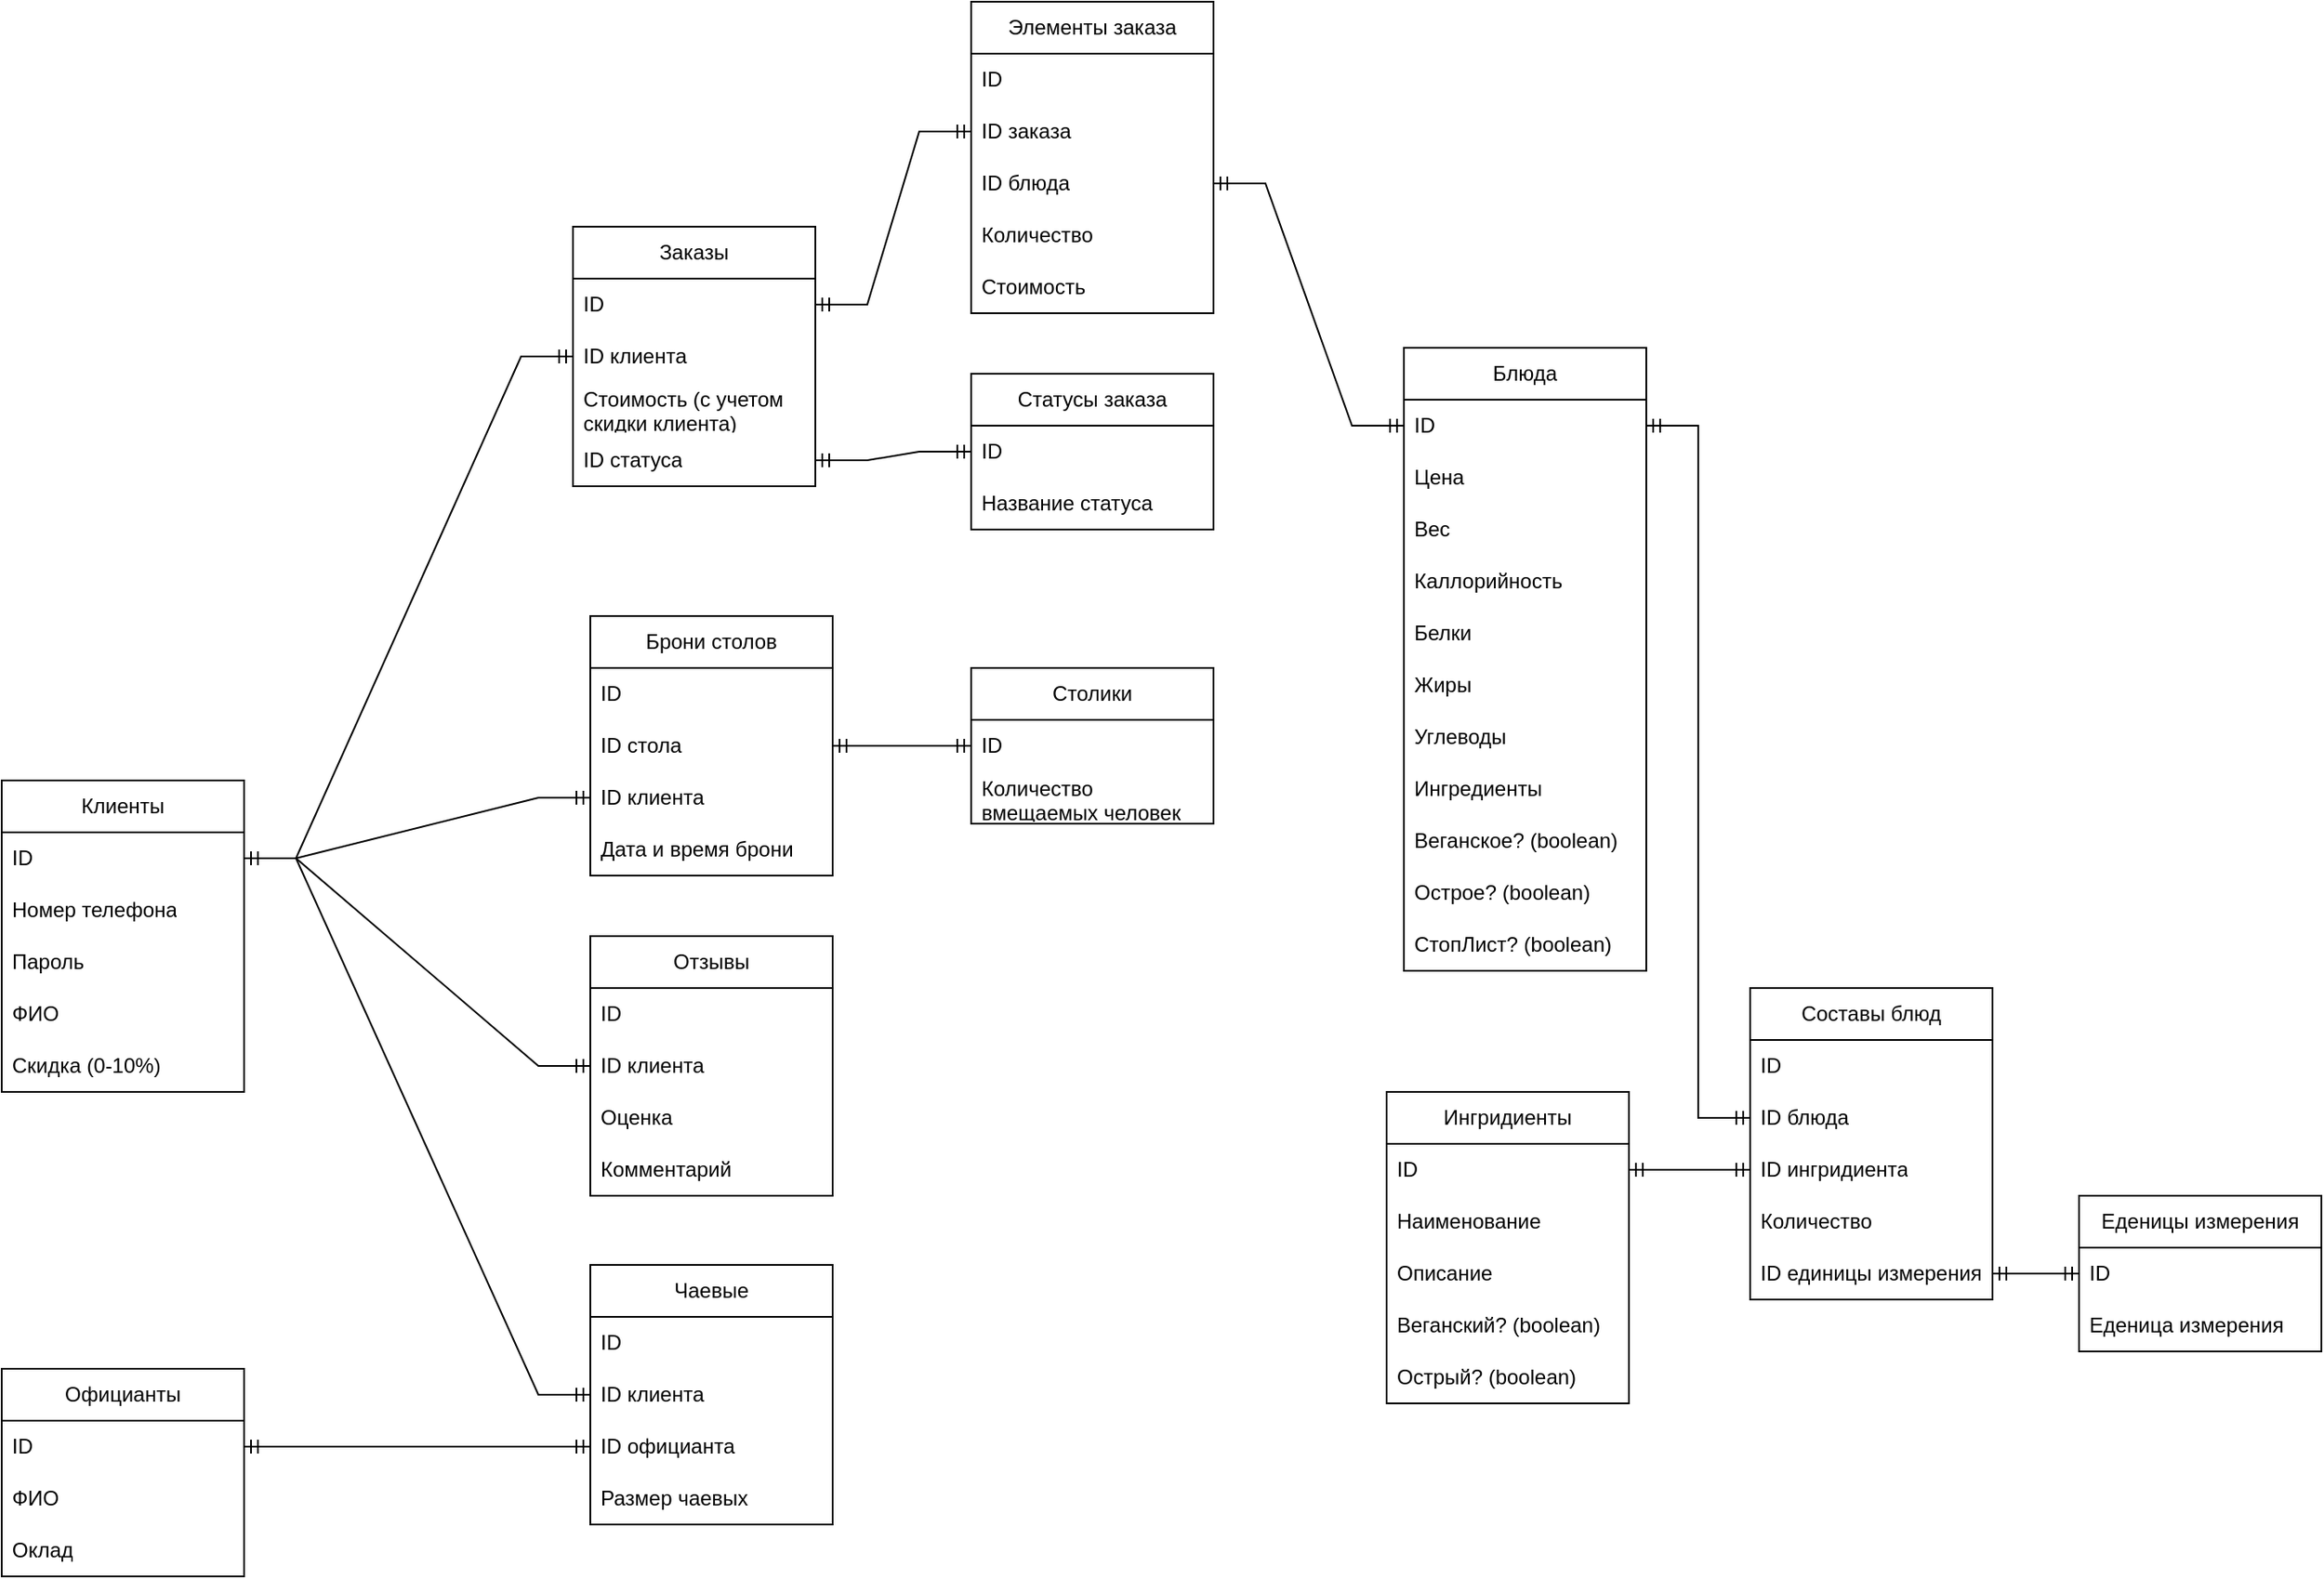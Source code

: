<mxfile version="21.5.2" type="github">
  <diagram name="Page-1" id="lJNkDBR07E7V1HbW-sCc">
    <mxGraphModel dx="1989" dy="1535" grid="1" gridSize="10" guides="1" tooltips="1" connect="1" arrows="1" fold="1" page="0" pageScale="1" pageWidth="850" pageHeight="1100" math="0" shadow="0">
      <root>
        <mxCell id="0" />
        <mxCell id="1" parent="0" />
        <mxCell id="swJq2NYCLXk9S5ypqLa--1" value="Клиенты" style="swimlane;fontStyle=0;childLayout=stackLayout;horizontal=1;startSize=30;horizontalStack=0;resizeParent=1;resizeParentMax=0;resizeLast=0;collapsible=1;marginBottom=0;whiteSpace=wrap;html=1;" parent="1" vertex="1">
          <mxGeometry x="40" y="320" width="140" height="180" as="geometry" />
        </mxCell>
        <mxCell id="swJq2NYCLXk9S5ypqLa--25" value="ID" style="text;strokeColor=none;fillColor=none;align=left;verticalAlign=middle;spacingLeft=4;spacingRight=4;overflow=hidden;points=[[0,0.5],[1,0.5]];portConstraint=eastwest;rotatable=0;whiteSpace=wrap;html=1;" parent="swJq2NYCLXk9S5ypqLa--1" vertex="1">
          <mxGeometry y="30" width="140" height="30" as="geometry" />
        </mxCell>
        <mxCell id="swJq2NYCLXk9S5ypqLa--26" value="Номер телефона" style="text;strokeColor=none;fillColor=none;align=left;verticalAlign=middle;spacingLeft=4;spacingRight=4;overflow=hidden;points=[[0,0.5],[1,0.5]];portConstraint=eastwest;rotatable=0;whiteSpace=wrap;html=1;" parent="swJq2NYCLXk9S5ypqLa--1" vertex="1">
          <mxGeometry y="60" width="140" height="30" as="geometry" />
        </mxCell>
        <mxCell id="swJq2NYCLXk9S5ypqLa--2" value="Пароль" style="text;strokeColor=none;fillColor=none;align=left;verticalAlign=middle;spacingLeft=4;spacingRight=4;overflow=hidden;points=[[0,0.5],[1,0.5]];portConstraint=eastwest;rotatable=0;whiteSpace=wrap;html=1;" parent="swJq2NYCLXk9S5ypqLa--1" vertex="1">
          <mxGeometry y="90" width="140" height="30" as="geometry" />
        </mxCell>
        <mxCell id="swJq2NYCLXk9S5ypqLa--3" value="ФИО" style="text;strokeColor=none;fillColor=none;align=left;verticalAlign=middle;spacingLeft=4;spacingRight=4;overflow=hidden;points=[[0,0.5],[1,0.5]];portConstraint=eastwest;rotatable=0;whiteSpace=wrap;html=1;" parent="swJq2NYCLXk9S5ypqLa--1" vertex="1">
          <mxGeometry y="120" width="140" height="30" as="geometry" />
        </mxCell>
        <mxCell id="swJq2NYCLXk9S5ypqLa--4" value="Скидка (0-10%)" style="text;strokeColor=none;fillColor=none;align=left;verticalAlign=middle;spacingLeft=4;spacingRight=4;overflow=hidden;points=[[0,0.5],[1,0.5]];portConstraint=eastwest;rotatable=0;whiteSpace=wrap;html=1;" parent="swJq2NYCLXk9S5ypqLa--1" vertex="1">
          <mxGeometry y="150" width="140" height="30" as="geometry" />
        </mxCell>
        <mxCell id="swJq2NYCLXk9S5ypqLa--5" value="Блюда" style="swimlane;fontStyle=0;childLayout=stackLayout;horizontal=1;startSize=30;horizontalStack=0;resizeParent=1;resizeParentMax=0;resizeLast=0;collapsible=1;marginBottom=0;whiteSpace=wrap;html=1;" parent="1" vertex="1">
          <mxGeometry x="850" y="70" width="140" height="360" as="geometry" />
        </mxCell>
        <mxCell id="swJq2NYCLXk9S5ypqLa--6" value="ID" style="text;strokeColor=none;fillColor=none;align=left;verticalAlign=middle;spacingLeft=4;spacingRight=4;overflow=hidden;points=[[0,0.5],[1,0.5]];portConstraint=eastwest;rotatable=0;whiteSpace=wrap;html=1;" parent="swJq2NYCLXk9S5ypqLa--5" vertex="1">
          <mxGeometry y="30" width="140" height="30" as="geometry" />
        </mxCell>
        <mxCell id="swJq2NYCLXk9S5ypqLa--7" value="Цена" style="text;strokeColor=none;fillColor=none;align=left;verticalAlign=middle;spacingLeft=4;spacingRight=4;overflow=hidden;points=[[0,0.5],[1,0.5]];portConstraint=eastwest;rotatable=0;whiteSpace=wrap;html=1;" parent="swJq2NYCLXk9S5ypqLa--5" vertex="1">
          <mxGeometry y="60" width="140" height="30" as="geometry" />
        </mxCell>
        <mxCell id="swJq2NYCLXk9S5ypqLa--8" value="Вес" style="text;strokeColor=none;fillColor=none;align=left;verticalAlign=middle;spacingLeft=4;spacingRight=4;overflow=hidden;points=[[0,0.5],[1,0.5]];portConstraint=eastwest;rotatable=0;whiteSpace=wrap;html=1;" parent="swJq2NYCLXk9S5ypqLa--5" vertex="1">
          <mxGeometry y="90" width="140" height="30" as="geometry" />
        </mxCell>
        <mxCell id="swJq2NYCLXk9S5ypqLa--9" value="Каллорийность" style="text;strokeColor=none;fillColor=none;align=left;verticalAlign=middle;spacingLeft=4;spacingRight=4;overflow=hidden;points=[[0,0.5],[1,0.5]];portConstraint=eastwest;rotatable=0;whiteSpace=wrap;html=1;" parent="swJq2NYCLXk9S5ypqLa--5" vertex="1">
          <mxGeometry y="120" width="140" height="30" as="geometry" />
        </mxCell>
        <mxCell id="swJq2NYCLXk9S5ypqLa--10" value="Белки" style="text;strokeColor=none;fillColor=none;align=left;verticalAlign=middle;spacingLeft=4;spacingRight=4;overflow=hidden;points=[[0,0.5],[1,0.5]];portConstraint=eastwest;rotatable=0;whiteSpace=wrap;html=1;" parent="swJq2NYCLXk9S5ypqLa--5" vertex="1">
          <mxGeometry y="150" width="140" height="30" as="geometry" />
        </mxCell>
        <mxCell id="swJq2NYCLXk9S5ypqLa--11" value="Жиры" style="text;strokeColor=none;fillColor=none;align=left;verticalAlign=middle;spacingLeft=4;spacingRight=4;overflow=hidden;points=[[0,0.5],[1,0.5]];portConstraint=eastwest;rotatable=0;whiteSpace=wrap;html=1;" parent="swJq2NYCLXk9S5ypqLa--5" vertex="1">
          <mxGeometry y="180" width="140" height="30" as="geometry" />
        </mxCell>
        <mxCell id="swJq2NYCLXk9S5ypqLa--12" value="Углеводы" style="text;strokeColor=none;fillColor=none;align=left;verticalAlign=middle;spacingLeft=4;spacingRight=4;overflow=hidden;points=[[0,0.5],[1,0.5]];portConstraint=eastwest;rotatable=0;whiteSpace=wrap;html=1;" parent="swJq2NYCLXk9S5ypqLa--5" vertex="1">
          <mxGeometry y="210" width="140" height="30" as="geometry" />
        </mxCell>
        <mxCell id="swJq2NYCLXk9S5ypqLa--13" value="Ингредиенты" style="text;strokeColor=none;fillColor=none;align=left;verticalAlign=middle;spacingLeft=4;spacingRight=4;overflow=hidden;points=[[0,0.5],[1,0.5]];portConstraint=eastwest;rotatable=0;whiteSpace=wrap;html=1;" parent="swJq2NYCLXk9S5ypqLa--5" vertex="1">
          <mxGeometry y="240" width="140" height="30" as="geometry" />
        </mxCell>
        <mxCell id="D0-DSHTKKwWsXXehdhz0-6" value="Веганское? (boolean)" style="text;strokeColor=none;fillColor=none;align=left;verticalAlign=middle;spacingLeft=4;spacingRight=4;overflow=hidden;points=[[0,0.5],[1,0.5]];portConstraint=eastwest;rotatable=0;whiteSpace=wrap;html=1;" vertex="1" parent="swJq2NYCLXk9S5ypqLa--5">
          <mxGeometry y="270" width="140" height="30" as="geometry" />
        </mxCell>
        <mxCell id="D0-DSHTKKwWsXXehdhz0-7" value="Острое? (boolean)" style="text;strokeColor=none;fillColor=none;align=left;verticalAlign=middle;spacingLeft=4;spacingRight=4;overflow=hidden;points=[[0,0.5],[1,0.5]];portConstraint=eastwest;rotatable=0;whiteSpace=wrap;html=1;" vertex="1" parent="swJq2NYCLXk9S5ypqLa--5">
          <mxGeometry y="300" width="140" height="30" as="geometry" />
        </mxCell>
        <mxCell id="D0-DSHTKKwWsXXehdhz0-47" value="СтопЛист? (boolean)" style="text;strokeColor=none;fillColor=none;align=left;verticalAlign=middle;spacingLeft=4;spacingRight=4;overflow=hidden;points=[[0,0.5],[1,0.5]];portConstraint=eastwest;rotatable=0;whiteSpace=wrap;html=1;" vertex="1" parent="swJq2NYCLXk9S5ypqLa--5">
          <mxGeometry y="330" width="140" height="30" as="geometry" />
        </mxCell>
        <mxCell id="swJq2NYCLXk9S5ypqLa--14" value="Заказы" style="swimlane;fontStyle=0;childLayout=stackLayout;horizontal=1;startSize=30;horizontalStack=0;resizeParent=1;resizeParentMax=0;resizeLast=0;collapsible=1;marginBottom=0;whiteSpace=wrap;html=1;" parent="1" vertex="1">
          <mxGeometry x="370" width="140" height="150" as="geometry" />
        </mxCell>
        <mxCell id="swJq2NYCLXk9S5ypqLa--15" value="ID" style="text;strokeColor=none;fillColor=none;align=left;verticalAlign=middle;spacingLeft=4;spacingRight=4;overflow=hidden;points=[[0,0.5],[1,0.5]];portConstraint=eastwest;rotatable=0;whiteSpace=wrap;html=1;" parent="swJq2NYCLXk9S5ypqLa--14" vertex="1">
          <mxGeometry y="30" width="140" height="30" as="geometry" />
        </mxCell>
        <mxCell id="swJq2NYCLXk9S5ypqLa--62" value="ID клиента" style="text;strokeColor=none;fillColor=none;align=left;verticalAlign=middle;spacingLeft=4;spacingRight=4;overflow=hidden;points=[[0,0.5],[1,0.5]];portConstraint=eastwest;rotatable=0;whiteSpace=wrap;html=1;" parent="swJq2NYCLXk9S5ypqLa--14" vertex="1">
          <mxGeometry y="60" width="140" height="30" as="geometry" />
        </mxCell>
        <mxCell id="swJq2NYCLXk9S5ypqLa--17" value="Стоимость (с учетом скидки клиента)" style="text;strokeColor=none;fillColor=none;align=left;verticalAlign=middle;spacingLeft=4;spacingRight=4;overflow=hidden;points=[[0,0.5],[1,0.5]];portConstraint=eastwest;rotatable=0;whiteSpace=wrap;html=1;" parent="swJq2NYCLXk9S5ypqLa--14" vertex="1">
          <mxGeometry y="90" width="140" height="30" as="geometry" />
        </mxCell>
        <mxCell id="D0-DSHTKKwWsXXehdhz0-57" value="ID статуса" style="text;strokeColor=none;fillColor=none;align=left;verticalAlign=middle;spacingLeft=4;spacingRight=4;overflow=hidden;points=[[0,0.5],[1,0.5]];portConstraint=eastwest;rotatable=0;whiteSpace=wrap;html=1;" vertex="1" parent="swJq2NYCLXk9S5ypqLa--14">
          <mxGeometry y="120" width="140" height="30" as="geometry" />
        </mxCell>
        <mxCell id="swJq2NYCLXk9S5ypqLa--18" value="" style="edgeStyle=entityRelationEdgeStyle;fontSize=12;html=1;endArrow=ERmandOne;startArrow=ERmandOne;rounded=0;entryX=0;entryY=0.5;entryDx=0;entryDy=0;exitX=1;exitY=0.5;exitDx=0;exitDy=0;" parent="1" source="swJq2NYCLXk9S5ypqLa--25" target="swJq2NYCLXk9S5ypqLa--62" edge="1">
          <mxGeometry width="100" height="100" relative="1" as="geometry">
            <mxPoint x="160" y="390" as="sourcePoint" />
            <mxPoint x="260" y="290" as="targetPoint" />
          </mxGeometry>
        </mxCell>
        <mxCell id="swJq2NYCLXk9S5ypqLa--19" value="" style="edgeStyle=entityRelationEdgeStyle;fontSize=12;html=1;endArrow=ERmandOne;startArrow=ERmandOne;rounded=0;entryX=0;entryY=0.5;entryDx=0;entryDy=0;exitX=1;exitY=0.5;exitDx=0;exitDy=0;" parent="1" source="D0-DSHTKKwWsXXehdhz0-12" target="swJq2NYCLXk9S5ypqLa--6" edge="1">
          <mxGeometry width="100" height="100" relative="1" as="geometry">
            <mxPoint x="550" y="-150" as="sourcePoint" />
            <mxPoint x="550" y="170" as="targetPoint" />
          </mxGeometry>
        </mxCell>
        <mxCell id="swJq2NYCLXk9S5ypqLa--20" value="Официанты" style="swimlane;fontStyle=0;childLayout=stackLayout;horizontal=1;startSize=30;horizontalStack=0;resizeParent=1;resizeParentMax=0;resizeLast=0;collapsible=1;marginBottom=0;whiteSpace=wrap;html=1;" parent="1" vertex="1">
          <mxGeometry x="40" y="660" width="140" height="120" as="geometry" />
        </mxCell>
        <mxCell id="swJq2NYCLXk9S5ypqLa--21" value="ID" style="text;strokeColor=none;fillColor=none;align=left;verticalAlign=middle;spacingLeft=4;spacingRight=4;overflow=hidden;points=[[0,0.5],[1,0.5]];portConstraint=eastwest;rotatable=0;whiteSpace=wrap;html=1;" parent="swJq2NYCLXk9S5ypqLa--20" vertex="1">
          <mxGeometry y="30" width="140" height="30" as="geometry" />
        </mxCell>
        <mxCell id="swJq2NYCLXk9S5ypqLa--22" value="ФИО" style="text;strokeColor=none;fillColor=none;align=left;verticalAlign=middle;spacingLeft=4;spacingRight=4;overflow=hidden;points=[[0,0.5],[1,0.5]];portConstraint=eastwest;rotatable=0;whiteSpace=wrap;html=1;" parent="swJq2NYCLXk9S5ypqLa--20" vertex="1">
          <mxGeometry y="60" width="140" height="30" as="geometry" />
        </mxCell>
        <mxCell id="swJq2NYCLXk9S5ypqLa--27" value="Оклад" style="text;strokeColor=none;fillColor=none;align=left;verticalAlign=middle;spacingLeft=4;spacingRight=4;overflow=hidden;points=[[0,0.5],[1,0.5]];portConstraint=eastwest;rotatable=0;whiteSpace=wrap;html=1;" parent="swJq2NYCLXk9S5ypqLa--20" vertex="1">
          <mxGeometry y="90" width="140" height="30" as="geometry" />
        </mxCell>
        <mxCell id="swJq2NYCLXk9S5ypqLa--28" value="Столики" style="swimlane;fontStyle=0;childLayout=stackLayout;horizontal=1;startSize=30;horizontalStack=0;resizeParent=1;resizeParentMax=0;resizeLast=0;collapsible=1;marginBottom=0;whiteSpace=wrap;html=1;" parent="1" vertex="1">
          <mxGeometry x="600" y="255" width="140" height="90" as="geometry" />
        </mxCell>
        <mxCell id="swJq2NYCLXk9S5ypqLa--29" value="ID" style="text;strokeColor=none;fillColor=none;align=left;verticalAlign=middle;spacingLeft=4;spacingRight=4;overflow=hidden;points=[[0,0.5],[1,0.5]];portConstraint=eastwest;rotatable=0;whiteSpace=wrap;html=1;" parent="swJq2NYCLXk9S5ypqLa--28" vertex="1">
          <mxGeometry y="30" width="140" height="30" as="geometry" />
        </mxCell>
        <mxCell id="swJq2NYCLXk9S5ypqLa--30" value="Количество вмещаемых человек" style="text;strokeColor=none;fillColor=none;align=left;verticalAlign=middle;spacingLeft=4;spacingRight=4;overflow=hidden;points=[[0,0.5],[1,0.5]];portConstraint=eastwest;rotatable=0;whiteSpace=wrap;html=1;" parent="swJq2NYCLXk9S5ypqLa--28" vertex="1">
          <mxGeometry y="60" width="140" height="30" as="geometry" />
        </mxCell>
        <mxCell id="swJq2NYCLXk9S5ypqLa--32" value="Брони столов" style="swimlane;fontStyle=0;childLayout=stackLayout;horizontal=1;startSize=30;horizontalStack=0;resizeParent=1;resizeParentMax=0;resizeLast=0;collapsible=1;marginBottom=0;whiteSpace=wrap;html=1;" parent="1" vertex="1">
          <mxGeometry x="380" y="225" width="140" height="150" as="geometry" />
        </mxCell>
        <mxCell id="swJq2NYCLXk9S5ypqLa--33" value="ID" style="text;strokeColor=none;fillColor=none;align=left;verticalAlign=middle;spacingLeft=4;spacingRight=4;overflow=hidden;points=[[0,0.5],[1,0.5]];portConstraint=eastwest;rotatable=0;whiteSpace=wrap;html=1;" parent="swJq2NYCLXk9S5ypqLa--32" vertex="1">
          <mxGeometry y="30" width="140" height="30" as="geometry" />
        </mxCell>
        <mxCell id="swJq2NYCLXk9S5ypqLa--34" value="ID стола" style="text;strokeColor=none;fillColor=none;align=left;verticalAlign=middle;spacingLeft=4;spacingRight=4;overflow=hidden;points=[[0,0.5],[1,0.5]];portConstraint=eastwest;rotatable=0;whiteSpace=wrap;html=1;" parent="swJq2NYCLXk9S5ypqLa--32" vertex="1">
          <mxGeometry y="60" width="140" height="30" as="geometry" />
        </mxCell>
        <mxCell id="swJq2NYCLXk9S5ypqLa--56" value="ID клиента" style="text;strokeColor=none;fillColor=none;align=left;verticalAlign=middle;spacingLeft=4;spacingRight=4;overflow=hidden;points=[[0,0.5],[1,0.5]];portConstraint=eastwest;rotatable=0;whiteSpace=wrap;html=1;" parent="swJq2NYCLXk9S5ypqLa--32" vertex="1">
          <mxGeometry y="90" width="140" height="30" as="geometry" />
        </mxCell>
        <mxCell id="swJq2NYCLXk9S5ypqLa--35" value="Дата и время брони" style="text;strokeColor=none;fillColor=none;align=left;verticalAlign=middle;spacingLeft=4;spacingRight=4;overflow=hidden;points=[[0,0.5],[1,0.5]];portConstraint=eastwest;rotatable=0;whiteSpace=wrap;html=1;" parent="swJq2NYCLXk9S5ypqLa--32" vertex="1">
          <mxGeometry y="120" width="140" height="30" as="geometry" />
        </mxCell>
        <mxCell id="swJq2NYCLXk9S5ypqLa--36" value="" style="edgeStyle=entityRelationEdgeStyle;fontSize=12;html=1;endArrow=ERmandOne;startArrow=ERmandOne;rounded=0;exitX=1;exitY=0.5;exitDx=0;exitDy=0;entryX=0;entryY=0.5;entryDx=0;entryDy=0;" parent="1" source="swJq2NYCLXk9S5ypqLa--34" target="swJq2NYCLXk9S5ypqLa--29" edge="1">
          <mxGeometry width="100" height="100" relative="1" as="geometry">
            <mxPoint x="520" y="560" as="sourcePoint" />
            <mxPoint x="590" y="440" as="targetPoint" />
          </mxGeometry>
        </mxCell>
        <mxCell id="swJq2NYCLXk9S5ypqLa--40" value="Отзывы" style="swimlane;fontStyle=0;childLayout=stackLayout;horizontal=1;startSize=30;horizontalStack=0;resizeParent=1;resizeParentMax=0;resizeLast=0;collapsible=1;marginBottom=0;whiteSpace=wrap;html=1;" parent="1" vertex="1">
          <mxGeometry x="380" y="410" width="140" height="150" as="geometry" />
        </mxCell>
        <mxCell id="swJq2NYCLXk9S5ypqLa--41" value="ID" style="text;strokeColor=none;fillColor=none;align=left;verticalAlign=middle;spacingLeft=4;spacingRight=4;overflow=hidden;points=[[0,0.5],[1,0.5]];portConstraint=eastwest;rotatable=0;whiteSpace=wrap;html=1;" parent="swJq2NYCLXk9S5ypqLa--40" vertex="1">
          <mxGeometry y="30" width="140" height="30" as="geometry" />
        </mxCell>
        <mxCell id="swJq2NYCLXk9S5ypqLa--42" value="ID клиента" style="text;strokeColor=none;fillColor=none;align=left;verticalAlign=middle;spacingLeft=4;spacingRight=4;overflow=hidden;points=[[0,0.5],[1,0.5]];portConstraint=eastwest;rotatable=0;whiteSpace=wrap;html=1;" parent="swJq2NYCLXk9S5ypqLa--40" vertex="1">
          <mxGeometry y="60" width="140" height="30" as="geometry" />
        </mxCell>
        <mxCell id="swJq2NYCLXk9S5ypqLa--46" value="Оценка" style="text;strokeColor=none;fillColor=none;align=left;verticalAlign=middle;spacingLeft=4;spacingRight=4;overflow=hidden;points=[[0,0.5],[1,0.5]];portConstraint=eastwest;rotatable=0;whiteSpace=wrap;html=1;" parent="swJq2NYCLXk9S5ypqLa--40" vertex="1">
          <mxGeometry y="90" width="140" height="30" as="geometry" />
        </mxCell>
        <mxCell id="swJq2NYCLXk9S5ypqLa--43" value="Комментарий" style="text;strokeColor=none;fillColor=none;align=left;verticalAlign=middle;spacingLeft=4;spacingRight=4;overflow=hidden;points=[[0,0.5],[1,0.5]];portConstraint=eastwest;rotatable=0;whiteSpace=wrap;html=1;" parent="swJq2NYCLXk9S5ypqLa--40" vertex="1">
          <mxGeometry y="120" width="140" height="30" as="geometry" />
        </mxCell>
        <mxCell id="swJq2NYCLXk9S5ypqLa--47" value="" style="edgeStyle=entityRelationEdgeStyle;fontSize=12;html=1;endArrow=ERmandOne;startArrow=ERmandOne;rounded=0;entryX=0;entryY=0.5;entryDx=0;entryDy=0;exitX=1;exitY=0.5;exitDx=0;exitDy=0;" parent="1" source="swJq2NYCLXk9S5ypqLa--25" target="swJq2NYCLXk9S5ypqLa--42" edge="1">
          <mxGeometry width="100" height="100" relative="1" as="geometry">
            <mxPoint x="210" y="450" as="sourcePoint" />
            <mxPoint x="310" y="350" as="targetPoint" />
          </mxGeometry>
        </mxCell>
        <mxCell id="swJq2NYCLXk9S5ypqLa--48" value="Чаевые" style="swimlane;fontStyle=0;childLayout=stackLayout;horizontal=1;startSize=30;horizontalStack=0;resizeParent=1;resizeParentMax=0;resizeLast=0;collapsible=1;marginBottom=0;whiteSpace=wrap;html=1;" parent="1" vertex="1">
          <mxGeometry x="380" y="600" width="140" height="150" as="geometry" />
        </mxCell>
        <mxCell id="swJq2NYCLXk9S5ypqLa--49" value="ID" style="text;strokeColor=none;fillColor=none;align=left;verticalAlign=middle;spacingLeft=4;spacingRight=4;overflow=hidden;points=[[0,0.5],[1,0.5]];portConstraint=eastwest;rotatable=0;whiteSpace=wrap;html=1;" parent="swJq2NYCLXk9S5ypqLa--48" vertex="1">
          <mxGeometry y="30" width="140" height="30" as="geometry" />
        </mxCell>
        <mxCell id="swJq2NYCLXk9S5ypqLa--50" value="ID клиента" style="text;strokeColor=none;fillColor=none;align=left;verticalAlign=middle;spacingLeft=4;spacingRight=4;overflow=hidden;points=[[0,0.5],[1,0.5]];portConstraint=eastwest;rotatable=0;whiteSpace=wrap;html=1;" parent="swJq2NYCLXk9S5ypqLa--48" vertex="1">
          <mxGeometry y="60" width="140" height="30" as="geometry" />
        </mxCell>
        <mxCell id="swJq2NYCLXk9S5ypqLa--52" value="ID официанта" style="text;strokeColor=none;fillColor=none;align=left;verticalAlign=middle;spacingLeft=4;spacingRight=4;overflow=hidden;points=[[0,0.5],[1,0.5]];portConstraint=eastwest;rotatable=0;whiteSpace=wrap;html=1;" parent="swJq2NYCLXk9S5ypqLa--48" vertex="1">
          <mxGeometry y="90" width="140" height="30" as="geometry" />
        </mxCell>
        <mxCell id="swJq2NYCLXk9S5ypqLa--51" value="Размер чаевых" style="text;strokeColor=none;fillColor=none;align=left;verticalAlign=middle;spacingLeft=4;spacingRight=4;overflow=hidden;points=[[0,0.5],[1,0.5]];portConstraint=eastwest;rotatable=0;whiteSpace=wrap;html=1;" parent="swJq2NYCLXk9S5ypqLa--48" vertex="1">
          <mxGeometry y="120" width="140" height="30" as="geometry" />
        </mxCell>
        <mxCell id="swJq2NYCLXk9S5ypqLa--53" value="" style="edgeStyle=entityRelationEdgeStyle;fontSize=12;html=1;endArrow=ERmandOne;startArrow=ERmandOne;rounded=0;entryX=0;entryY=0.5;entryDx=0;entryDy=0;exitX=1;exitY=0.5;exitDx=0;exitDy=0;" parent="1" source="swJq2NYCLXk9S5ypqLa--25" target="swJq2NYCLXk9S5ypqLa--50" edge="1">
          <mxGeometry width="100" height="100" relative="1" as="geometry">
            <mxPoint x="160" y="590" as="sourcePoint" />
            <mxPoint x="300" y="540" as="targetPoint" />
          </mxGeometry>
        </mxCell>
        <mxCell id="swJq2NYCLXk9S5ypqLa--54" value="" style="edgeStyle=entityRelationEdgeStyle;fontSize=12;html=1;endArrow=ERmandOne;startArrow=ERmandOne;rounded=0;entryX=0;entryY=0.5;entryDx=0;entryDy=0;exitX=1;exitY=0.5;exitDx=0;exitDy=0;" parent="1" source="swJq2NYCLXk9S5ypqLa--21" target="swJq2NYCLXk9S5ypqLa--52" edge="1">
          <mxGeometry width="100" height="100" relative="1" as="geometry">
            <mxPoint x="60" y="750" as="sourcePoint" />
            <mxPoint x="160" y="650" as="targetPoint" />
          </mxGeometry>
        </mxCell>
        <mxCell id="D0-DSHTKKwWsXXehdhz0-1" value="" style="edgeStyle=entityRelationEdgeStyle;fontSize=12;html=1;endArrow=ERmandOne;startArrow=ERmandOne;rounded=0;exitX=1;exitY=0.5;exitDx=0;exitDy=0;entryX=0;entryY=0.5;entryDx=0;entryDy=0;" edge="1" parent="1" source="swJq2NYCLXk9S5ypqLa--25" target="swJq2NYCLXk9S5ypqLa--56">
          <mxGeometry width="100" height="100" relative="1" as="geometry">
            <mxPoint x="260" y="280" as="sourcePoint" />
            <mxPoint x="340" y="80" as="targetPoint" />
          </mxGeometry>
        </mxCell>
        <mxCell id="D0-DSHTKKwWsXXehdhz0-9" value="Элементы заказа" style="swimlane;fontStyle=0;childLayout=stackLayout;horizontal=1;startSize=30;horizontalStack=0;resizeParent=1;resizeParentMax=0;resizeLast=0;collapsible=1;marginBottom=0;whiteSpace=wrap;html=1;" vertex="1" parent="1">
          <mxGeometry x="600" y="-130" width="140" height="180" as="geometry" />
        </mxCell>
        <mxCell id="D0-DSHTKKwWsXXehdhz0-10" value="ID" style="text;strokeColor=none;fillColor=none;align=left;verticalAlign=middle;spacingLeft=4;spacingRight=4;overflow=hidden;points=[[0,0.5],[1,0.5]];portConstraint=eastwest;rotatable=0;whiteSpace=wrap;html=1;" vertex="1" parent="D0-DSHTKKwWsXXehdhz0-9">
          <mxGeometry y="30" width="140" height="30" as="geometry" />
        </mxCell>
        <mxCell id="D0-DSHTKKwWsXXehdhz0-11" value="ID заказа" style="text;strokeColor=none;fillColor=none;align=left;verticalAlign=middle;spacingLeft=4;spacingRight=4;overflow=hidden;points=[[0,0.5],[1,0.5]];portConstraint=eastwest;rotatable=0;whiteSpace=wrap;html=1;" vertex="1" parent="D0-DSHTKKwWsXXehdhz0-9">
          <mxGeometry y="60" width="140" height="30" as="geometry" />
        </mxCell>
        <mxCell id="D0-DSHTKKwWsXXehdhz0-12" value="ID блюда" style="text;strokeColor=none;fillColor=none;align=left;verticalAlign=middle;spacingLeft=4;spacingRight=4;overflow=hidden;points=[[0,0.5],[1,0.5]];portConstraint=eastwest;rotatable=0;whiteSpace=wrap;html=1;" vertex="1" parent="D0-DSHTKKwWsXXehdhz0-9">
          <mxGeometry y="90" width="140" height="30" as="geometry" />
        </mxCell>
        <mxCell id="D0-DSHTKKwWsXXehdhz0-13" value="Количество" style="text;strokeColor=none;fillColor=none;align=left;verticalAlign=middle;spacingLeft=4;spacingRight=4;overflow=hidden;points=[[0,0.5],[1,0.5]];portConstraint=eastwest;rotatable=0;whiteSpace=wrap;html=1;" vertex="1" parent="D0-DSHTKKwWsXXehdhz0-9">
          <mxGeometry y="120" width="140" height="30" as="geometry" />
        </mxCell>
        <mxCell id="D0-DSHTKKwWsXXehdhz0-14" value="Стоимость" style="text;strokeColor=none;fillColor=none;align=left;verticalAlign=middle;spacingLeft=4;spacingRight=4;overflow=hidden;points=[[0,0.5],[1,0.5]];portConstraint=eastwest;rotatable=0;whiteSpace=wrap;html=1;" vertex="1" parent="D0-DSHTKKwWsXXehdhz0-9">
          <mxGeometry y="150" width="140" height="30" as="geometry" />
        </mxCell>
        <mxCell id="D0-DSHTKKwWsXXehdhz0-16" value="" style="edgeStyle=entityRelationEdgeStyle;fontSize=12;html=1;endArrow=ERmandOne;startArrow=ERmandOne;rounded=0;entryX=0;entryY=0.5;entryDx=0;entryDy=0;exitX=1;exitY=0.5;exitDx=0;exitDy=0;" edge="1" parent="1" source="swJq2NYCLXk9S5ypqLa--15" target="D0-DSHTKKwWsXXehdhz0-11">
          <mxGeometry width="100" height="100" relative="1" as="geometry">
            <mxPoint x="630" y="110" as="sourcePoint" />
            <mxPoint x="730" y="10" as="targetPoint" />
          </mxGeometry>
        </mxCell>
        <mxCell id="D0-DSHTKKwWsXXehdhz0-19" value="Ингридиенты" style="swimlane;fontStyle=0;childLayout=stackLayout;horizontal=1;startSize=30;horizontalStack=0;resizeParent=1;resizeParentMax=0;resizeLast=0;collapsible=1;marginBottom=0;whiteSpace=wrap;html=1;" vertex="1" parent="1">
          <mxGeometry x="840" y="500" width="140" height="180" as="geometry" />
        </mxCell>
        <mxCell id="D0-DSHTKKwWsXXehdhz0-20" value="ID" style="text;strokeColor=none;fillColor=none;align=left;verticalAlign=middle;spacingLeft=4;spacingRight=4;overflow=hidden;points=[[0,0.5],[1,0.5]];portConstraint=eastwest;rotatable=0;whiteSpace=wrap;html=1;" vertex="1" parent="D0-DSHTKKwWsXXehdhz0-19">
          <mxGeometry y="30" width="140" height="30" as="geometry" />
        </mxCell>
        <mxCell id="D0-DSHTKKwWsXXehdhz0-21" value="Наименование" style="text;strokeColor=none;fillColor=none;align=left;verticalAlign=middle;spacingLeft=4;spacingRight=4;overflow=hidden;points=[[0,0.5],[1,0.5]];portConstraint=eastwest;rotatable=0;whiteSpace=wrap;html=1;" vertex="1" parent="D0-DSHTKKwWsXXehdhz0-19">
          <mxGeometry y="60" width="140" height="30" as="geometry" />
        </mxCell>
        <mxCell id="D0-DSHTKKwWsXXehdhz0-22" value="Описание" style="text;strokeColor=none;fillColor=none;align=left;verticalAlign=middle;spacingLeft=4;spacingRight=4;overflow=hidden;points=[[0,0.5],[1,0.5]];portConstraint=eastwest;rotatable=0;whiteSpace=wrap;html=1;" vertex="1" parent="D0-DSHTKKwWsXXehdhz0-19">
          <mxGeometry y="90" width="140" height="30" as="geometry" />
        </mxCell>
        <mxCell id="D0-DSHTKKwWsXXehdhz0-23" value="Веганский? (boolean)" style="text;strokeColor=none;fillColor=none;align=left;verticalAlign=middle;spacingLeft=4;spacingRight=4;overflow=hidden;points=[[0,0.5],[1,0.5]];portConstraint=eastwest;rotatable=0;whiteSpace=wrap;html=1;" vertex="1" parent="D0-DSHTKKwWsXXehdhz0-19">
          <mxGeometry y="120" width="140" height="30" as="geometry" />
        </mxCell>
        <mxCell id="D0-DSHTKKwWsXXehdhz0-24" value="Острый? (boolean)" style="text;strokeColor=none;fillColor=none;align=left;verticalAlign=middle;spacingLeft=4;spacingRight=4;overflow=hidden;points=[[0,0.5],[1,0.5]];portConstraint=eastwest;rotatable=0;whiteSpace=wrap;html=1;" vertex="1" parent="D0-DSHTKKwWsXXehdhz0-19">
          <mxGeometry y="150" width="140" height="30" as="geometry" />
        </mxCell>
        <mxCell id="D0-DSHTKKwWsXXehdhz0-26" value="Составы блюд" style="swimlane;fontStyle=0;childLayout=stackLayout;horizontal=1;startSize=30;horizontalStack=0;resizeParent=1;resizeParentMax=0;resizeLast=0;collapsible=1;marginBottom=0;whiteSpace=wrap;html=1;" vertex="1" parent="1">
          <mxGeometry x="1050" y="440" width="140" height="180" as="geometry" />
        </mxCell>
        <mxCell id="D0-DSHTKKwWsXXehdhz0-27" value="ID" style="text;strokeColor=none;fillColor=none;align=left;verticalAlign=middle;spacingLeft=4;spacingRight=4;overflow=hidden;points=[[0,0.5],[1,0.5]];portConstraint=eastwest;rotatable=0;whiteSpace=wrap;html=1;" vertex="1" parent="D0-DSHTKKwWsXXehdhz0-26">
          <mxGeometry y="30" width="140" height="30" as="geometry" />
        </mxCell>
        <mxCell id="D0-DSHTKKwWsXXehdhz0-28" value="ID блюда" style="text;strokeColor=none;fillColor=none;align=left;verticalAlign=middle;spacingLeft=4;spacingRight=4;overflow=hidden;points=[[0,0.5],[1,0.5]];portConstraint=eastwest;rotatable=0;whiteSpace=wrap;html=1;" vertex="1" parent="D0-DSHTKKwWsXXehdhz0-26">
          <mxGeometry y="60" width="140" height="30" as="geometry" />
        </mxCell>
        <mxCell id="D0-DSHTKKwWsXXehdhz0-29" value="ID ингридиента" style="text;strokeColor=none;fillColor=none;align=left;verticalAlign=middle;spacingLeft=4;spacingRight=4;overflow=hidden;points=[[0,0.5],[1,0.5]];portConstraint=eastwest;rotatable=0;whiteSpace=wrap;html=1;" vertex="1" parent="D0-DSHTKKwWsXXehdhz0-26">
          <mxGeometry y="90" width="140" height="30" as="geometry" />
        </mxCell>
        <mxCell id="D0-DSHTKKwWsXXehdhz0-34" value="Количество" style="text;strokeColor=none;fillColor=none;align=left;verticalAlign=middle;spacingLeft=4;spacingRight=4;overflow=hidden;points=[[0,0.5],[1,0.5]];portConstraint=eastwest;rotatable=0;whiteSpace=wrap;html=1;" vertex="1" parent="D0-DSHTKKwWsXXehdhz0-26">
          <mxGeometry y="120" width="140" height="30" as="geometry" />
        </mxCell>
        <mxCell id="D0-DSHTKKwWsXXehdhz0-35" value="ID единицы измерения" style="text;strokeColor=none;fillColor=none;align=left;verticalAlign=middle;spacingLeft=4;spacingRight=4;overflow=hidden;points=[[0,0.5],[1,0.5]];portConstraint=eastwest;rotatable=0;whiteSpace=wrap;html=1;" vertex="1" parent="D0-DSHTKKwWsXXehdhz0-26">
          <mxGeometry y="150" width="140" height="30" as="geometry" />
        </mxCell>
        <mxCell id="D0-DSHTKKwWsXXehdhz0-36" value="Еденицы измерения" style="swimlane;fontStyle=0;childLayout=stackLayout;horizontal=1;startSize=30;horizontalStack=0;resizeParent=1;resizeParentMax=0;resizeLast=0;collapsible=1;marginBottom=0;whiteSpace=wrap;html=1;" vertex="1" parent="1">
          <mxGeometry x="1240" y="560" width="140" height="90" as="geometry" />
        </mxCell>
        <mxCell id="D0-DSHTKKwWsXXehdhz0-37" value="ID" style="text;strokeColor=none;fillColor=none;align=left;verticalAlign=middle;spacingLeft=4;spacingRight=4;overflow=hidden;points=[[0,0.5],[1,0.5]];portConstraint=eastwest;rotatable=0;whiteSpace=wrap;html=1;" vertex="1" parent="D0-DSHTKKwWsXXehdhz0-36">
          <mxGeometry y="30" width="140" height="30" as="geometry" />
        </mxCell>
        <mxCell id="D0-DSHTKKwWsXXehdhz0-38" value="Еденица измерения" style="text;strokeColor=none;fillColor=none;align=left;verticalAlign=middle;spacingLeft=4;spacingRight=4;overflow=hidden;points=[[0,0.5],[1,0.5]];portConstraint=eastwest;rotatable=0;whiteSpace=wrap;html=1;" vertex="1" parent="D0-DSHTKKwWsXXehdhz0-36">
          <mxGeometry y="60" width="140" height="30" as="geometry" />
        </mxCell>
        <mxCell id="D0-DSHTKKwWsXXehdhz0-40" value="" style="edgeStyle=entityRelationEdgeStyle;fontSize=12;html=1;endArrow=ERmandOne;startArrow=ERmandOne;rounded=0;entryX=0;entryY=0.5;entryDx=0;entryDy=0;exitX=1;exitY=0.5;exitDx=0;exitDy=0;" edge="1" parent="1" source="D0-DSHTKKwWsXXehdhz0-35" target="D0-DSHTKKwWsXXehdhz0-37">
          <mxGeometry width="100" height="100" relative="1" as="geometry">
            <mxPoint x="800" y="780" as="sourcePoint" />
            <mxPoint x="900" y="680" as="targetPoint" />
          </mxGeometry>
        </mxCell>
        <mxCell id="D0-DSHTKKwWsXXehdhz0-41" value="" style="edgeStyle=entityRelationEdgeStyle;fontSize=12;html=1;endArrow=ERmandOne;startArrow=ERmandOne;rounded=0;entryX=0;entryY=0.5;entryDx=0;entryDy=0;exitX=1;exitY=0.5;exitDx=0;exitDy=0;" edge="1" parent="1" source="D0-DSHTKKwWsXXehdhz0-20" target="D0-DSHTKKwWsXXehdhz0-29">
          <mxGeometry width="100" height="100" relative="1" as="geometry">
            <mxPoint x="830" y="820" as="sourcePoint" />
            <mxPoint x="930" y="720" as="targetPoint" />
          </mxGeometry>
        </mxCell>
        <mxCell id="D0-DSHTKKwWsXXehdhz0-43" value="" style="edgeStyle=entityRelationEdgeStyle;fontSize=12;html=1;endArrow=ERmandOne;startArrow=ERmandOne;rounded=0;entryX=1;entryY=0.5;entryDx=0;entryDy=0;exitX=0;exitY=0.5;exitDx=0;exitDy=0;" edge="1" parent="1" source="D0-DSHTKKwWsXXehdhz0-28" target="swJq2NYCLXk9S5ypqLa--6">
          <mxGeometry width="100" height="100" relative="1" as="geometry">
            <mxPoint x="1090" y="450" as="sourcePoint" />
            <mxPoint x="1190" y="350" as="targetPoint" />
          </mxGeometry>
        </mxCell>
        <mxCell id="D0-DSHTKKwWsXXehdhz0-50" value="Статусы заказа" style="swimlane;fontStyle=0;childLayout=stackLayout;horizontal=1;startSize=30;horizontalStack=0;resizeParent=1;resizeParentMax=0;resizeLast=0;collapsible=1;marginBottom=0;whiteSpace=wrap;html=1;" vertex="1" parent="1">
          <mxGeometry x="600" y="85" width="140" height="90" as="geometry" />
        </mxCell>
        <mxCell id="D0-DSHTKKwWsXXehdhz0-51" value="ID" style="text;strokeColor=none;fillColor=none;align=left;verticalAlign=middle;spacingLeft=4;spacingRight=4;overflow=hidden;points=[[0,0.5],[1,0.5]];portConstraint=eastwest;rotatable=0;whiteSpace=wrap;html=1;" vertex="1" parent="D0-DSHTKKwWsXXehdhz0-50">
          <mxGeometry y="30" width="140" height="30" as="geometry" />
        </mxCell>
        <mxCell id="D0-DSHTKKwWsXXehdhz0-52" value="Название статуса" style="text;strokeColor=none;fillColor=none;align=left;verticalAlign=middle;spacingLeft=4;spacingRight=4;overflow=hidden;points=[[0,0.5],[1,0.5]];portConstraint=eastwest;rotatable=0;whiteSpace=wrap;html=1;" vertex="1" parent="D0-DSHTKKwWsXXehdhz0-50">
          <mxGeometry y="60" width="140" height="30" as="geometry" />
        </mxCell>
        <mxCell id="D0-DSHTKKwWsXXehdhz0-58" value="" style="edgeStyle=entityRelationEdgeStyle;fontSize=12;html=1;endArrow=ERmandOne;startArrow=ERmandOne;rounded=0;entryX=0;entryY=0.5;entryDx=0;entryDy=0;exitX=1;exitY=0.5;exitDx=0;exitDy=0;" edge="1" parent="1" source="D0-DSHTKKwWsXXehdhz0-57" target="D0-DSHTKKwWsXXehdhz0-51">
          <mxGeometry width="100" height="100" relative="1" as="geometry">
            <mxPoint x="490" y="250" as="sourcePoint" />
            <mxPoint x="590" y="150" as="targetPoint" />
          </mxGeometry>
        </mxCell>
      </root>
    </mxGraphModel>
  </diagram>
</mxfile>
